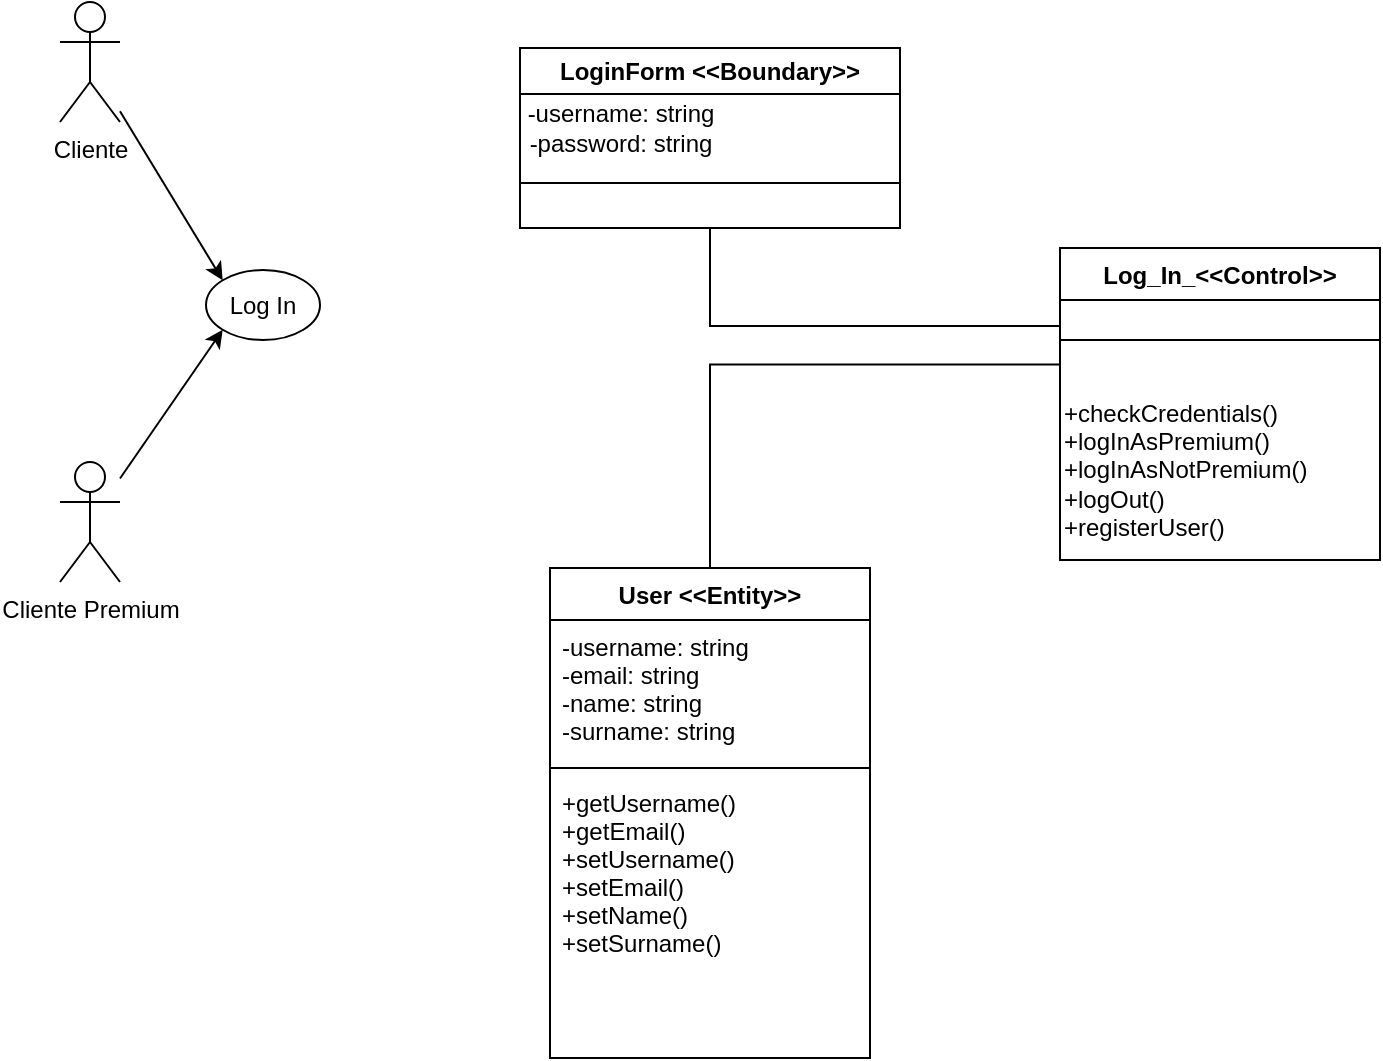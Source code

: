 <mxfile version="20.8.5" type="device"><diagram id="C5RBs43oDa-KdzZeNtuy" name="Page-1"><mxGraphModel dx="934" dy="515" grid="1" gridSize="10" guides="1" tooltips="1" connect="1" arrows="1" fold="1" page="1" pageScale="1" pageWidth="827" pageHeight="1169" math="0" shadow="0"><root><mxCell id="WIyWlLk6GJQsqaUBKTNV-0"/><mxCell id="WIyWlLk6GJQsqaUBKTNV-1" parent="WIyWlLk6GJQsqaUBKTNV-0"/><mxCell id="MyFoiCelliKwiFIbr6gM-5" value="Cliente&lt;br&gt;" style="shape=umlActor;verticalLabelPosition=bottom;verticalAlign=top;html=1;outlineConnect=0;" vertex="1" parent="WIyWlLk6GJQsqaUBKTNV-1"><mxGeometry x="50" y="427" width="30" height="60" as="geometry"/></mxCell><mxCell id="MyFoiCelliKwiFIbr6gM-6" value="Cliente Premium" style="shape=umlActor;verticalLabelPosition=bottom;verticalAlign=top;html=1;outlineConnect=0;" vertex="1" parent="WIyWlLk6GJQsqaUBKTNV-1"><mxGeometry x="50" y="657" width="30" height="60" as="geometry"/></mxCell><mxCell id="MyFoiCelliKwiFIbr6gM-7" value="Log In" style="ellipse;whiteSpace=wrap;html=1;" vertex="1" parent="WIyWlLk6GJQsqaUBKTNV-1"><mxGeometry x="123" y="561" width="57" height="35" as="geometry"/></mxCell><mxCell id="MyFoiCelliKwiFIbr6gM-8" value="" style="endArrow=classic;html=1;rounded=0;entryX=0;entryY=0;entryDx=0;entryDy=0;" edge="1" parent="WIyWlLk6GJQsqaUBKTNV-1" source="MyFoiCelliKwiFIbr6gM-5" target="MyFoiCelliKwiFIbr6gM-7"><mxGeometry width="50" height="50" relative="1" as="geometry"><mxPoint x="645" y="557" as="sourcePoint"/><mxPoint x="695" y="507" as="targetPoint"/></mxGeometry></mxCell><mxCell id="MyFoiCelliKwiFIbr6gM-9" value="" style="endArrow=classic;html=1;rounded=0;entryX=0;entryY=1;entryDx=0;entryDy=0;" edge="1" parent="WIyWlLk6GJQsqaUBKTNV-1" source="MyFoiCelliKwiFIbr6gM-6" target="MyFoiCelliKwiFIbr6gM-7"><mxGeometry width="50" height="50" relative="1" as="geometry"><mxPoint x="645" y="557" as="sourcePoint"/><mxPoint x="695" y="507" as="targetPoint"/></mxGeometry></mxCell><mxCell id="MyFoiCelliKwiFIbr6gM-10" value="LoginForm &amp;lt;&amp;lt;Boundary&amp;gt;&amp;gt;" style="swimlane;whiteSpace=wrap;html=1;" vertex="1" parent="WIyWlLk6GJQsqaUBKTNV-1"><mxGeometry x="280" y="450" width="190" height="90" as="geometry"/></mxCell><mxCell id="MyFoiCelliKwiFIbr6gM-11" value="-username: string&lt;br&gt;-password: string" style="text;html=1;align=center;verticalAlign=middle;resizable=0;points=[];autosize=1;strokeColor=none;fillColor=none;" vertex="1" parent="MyFoiCelliKwiFIbr6gM-10"><mxGeometry x="-10" y="20" width="120" height="40" as="geometry"/></mxCell><mxCell id="MyFoiCelliKwiFIbr6gM-13" value="" style="endArrow=none;html=1;rounded=0;entryX=1;entryY=0.75;entryDx=0;entryDy=0;exitX=0;exitY=0.75;exitDx=0;exitDy=0;" edge="1" parent="WIyWlLk6GJQsqaUBKTNV-1" source="MyFoiCelliKwiFIbr6gM-10" target="MyFoiCelliKwiFIbr6gM-10"><mxGeometry width="50" height="50" relative="1" as="geometry"><mxPoint x="380" y="660" as="sourcePoint"/><mxPoint x="430" y="610" as="targetPoint"/></mxGeometry></mxCell><mxCell id="MyFoiCelliKwiFIbr6gM-26" value="Log_In_&lt;&lt;Control&gt;&gt;" style="swimlane;fontStyle=1;align=center;verticalAlign=top;childLayout=stackLayout;horizontal=1;startSize=26;horizontalStack=0;resizeParent=1;resizeLast=0;collapsible=1;marginBottom=0;rounded=0;shadow=0;strokeWidth=1;" vertex="1" parent="WIyWlLk6GJQsqaUBKTNV-1"><mxGeometry x="550" y="550" width="160" height="156" as="geometry"><mxRectangle x="340" y="380" width="170" height="26" as="alternateBounds"/></mxGeometry></mxCell><mxCell id="MyFoiCelliKwiFIbr6gM-28" value="" style="line;html=1;strokeWidth=1;align=left;verticalAlign=middle;spacingTop=-1;spacingLeft=3;spacingRight=3;rotatable=0;labelPosition=right;points=[];portConstraint=eastwest;" vertex="1" parent="MyFoiCelliKwiFIbr6gM-26"><mxGeometry y="26" width="160" height="40" as="geometry"/></mxCell><mxCell id="MyFoiCelliKwiFIbr6gM-29" value="+checkCredentials()&lt;br&gt;+logInAsPremium()&lt;br&gt;+logInAsNotPremium()&lt;br&gt;+logOut()&lt;br&gt;+registerUser()" style="text;html=1;align=left;verticalAlign=middle;resizable=0;points=[];autosize=1;strokeColor=none;fillColor=none;" vertex="1" parent="MyFoiCelliKwiFIbr6gM-26"><mxGeometry y="66" width="160" height="90" as="geometry"/></mxCell><mxCell id="MyFoiCelliKwiFIbr6gM-30" value="" style="endArrow=none;html=1;edgeStyle=orthogonalEdgeStyle;rounded=0;entryX=0;entryY=0.25;entryDx=0;entryDy=0;exitX=0.5;exitY=1;exitDx=0;exitDy=0;" edge="1" parent="WIyWlLk6GJQsqaUBKTNV-1" source="MyFoiCelliKwiFIbr6gM-10" target="MyFoiCelliKwiFIbr6gM-26"><mxGeometry relative="1" as="geometry"><mxPoint x="320" y="610" as="sourcePoint"/><mxPoint x="480" y="610" as="targetPoint"/></mxGeometry></mxCell><mxCell id="MyFoiCelliKwiFIbr6gM-33" value="User &lt;&lt;Entity&gt;&gt;" style="swimlane;fontStyle=1;align=center;verticalAlign=top;childLayout=stackLayout;horizontal=1;startSize=26;horizontalStack=0;resizeParent=1;resizeLast=0;collapsible=1;marginBottom=0;rounded=0;shadow=0;strokeWidth=1;" vertex="1" parent="WIyWlLk6GJQsqaUBKTNV-1"><mxGeometry x="295" y="710" width="160" height="245" as="geometry"><mxRectangle x="230" y="140" width="160" height="26" as="alternateBounds"/></mxGeometry></mxCell><mxCell id="MyFoiCelliKwiFIbr6gM-34" value="-username: string&#10;-email: string&#10;-name: string&#10;-surname: string&#10;" style="text;align=left;verticalAlign=top;spacingLeft=4;spacingRight=4;overflow=hidden;rotatable=0;points=[[0,0.5],[1,0.5]];portConstraint=eastwest;" vertex="1" parent="MyFoiCelliKwiFIbr6gM-33"><mxGeometry y="26" width="160" height="70" as="geometry"/></mxCell><mxCell id="MyFoiCelliKwiFIbr6gM-35" value="" style="line;html=1;strokeWidth=1;align=left;verticalAlign=middle;spacingTop=-1;spacingLeft=3;spacingRight=3;rotatable=0;labelPosition=right;points=[];portConstraint=eastwest;" vertex="1" parent="MyFoiCelliKwiFIbr6gM-33"><mxGeometry y="96" width="160" height="8" as="geometry"/></mxCell><mxCell id="MyFoiCelliKwiFIbr6gM-36" value="+getUsername()&#10;+getEmail()&#10;+setUsername()&#10;+setEmail()&#10;+setName()&#10;+setSurname()" style="text;align=left;verticalAlign=top;spacingLeft=4;spacingRight=4;overflow=hidden;rotatable=0;points=[[0,0.5],[1,0.5]];portConstraint=eastwest;" vertex="1" parent="MyFoiCelliKwiFIbr6gM-33"><mxGeometry y="104" width="160" height="118" as="geometry"/></mxCell><mxCell id="MyFoiCelliKwiFIbr6gM-38" value="" style="endArrow=none;html=1;edgeStyle=orthogonalEdgeStyle;rounded=0;entryX=0;entryY=-0.086;entryDx=0;entryDy=0;entryPerimeter=0;exitX=0.5;exitY=0;exitDx=0;exitDy=0;" edge="1" parent="WIyWlLk6GJQsqaUBKTNV-1" source="MyFoiCelliKwiFIbr6gM-33" target="MyFoiCelliKwiFIbr6gM-29"><mxGeometry relative="1" as="geometry"><mxPoint x="320" y="700" as="sourcePoint"/><mxPoint x="480" y="700" as="targetPoint"/></mxGeometry></mxCell></root></mxGraphModel></diagram></mxfile>